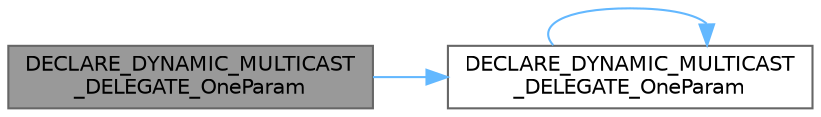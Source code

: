 digraph "DECLARE_DYNAMIC_MULTICAST_DELEGATE_OneParam"
{
 // LATEX_PDF_SIZE
  bgcolor="transparent";
  edge [fontname=Helvetica,fontsize=10,labelfontname=Helvetica,labelfontsize=10];
  node [fontname=Helvetica,fontsize=10,shape=box,height=0.2,width=0.4];
  rankdir="LR";
  Node1 [id="Node000001",label="DECLARE_DYNAMIC_MULTICAST\l_DELEGATE_OneParam",height=0.2,width=0.4,color="gray40", fillcolor="grey60", style="filled", fontcolor="black",tooltip=" "];
  Node1 -> Node2 [id="edge1_Node000001_Node000002",color="steelblue1",style="solid",tooltip=" "];
  Node2 [id="Node000002",label="DECLARE_DYNAMIC_MULTICAST\l_DELEGATE_OneParam",height=0.2,width=0.4,color="grey40", fillcolor="white", style="filled",URL="$_spine_skeleton_animation_component_8h.html#a95393253bb8fd858011f37e37e1beba2",tooltip=" "];
  Node2 -> Node2 [id="edge2_Node000002_Node000002",color="steelblue1",style="solid",tooltip=" "];
}
